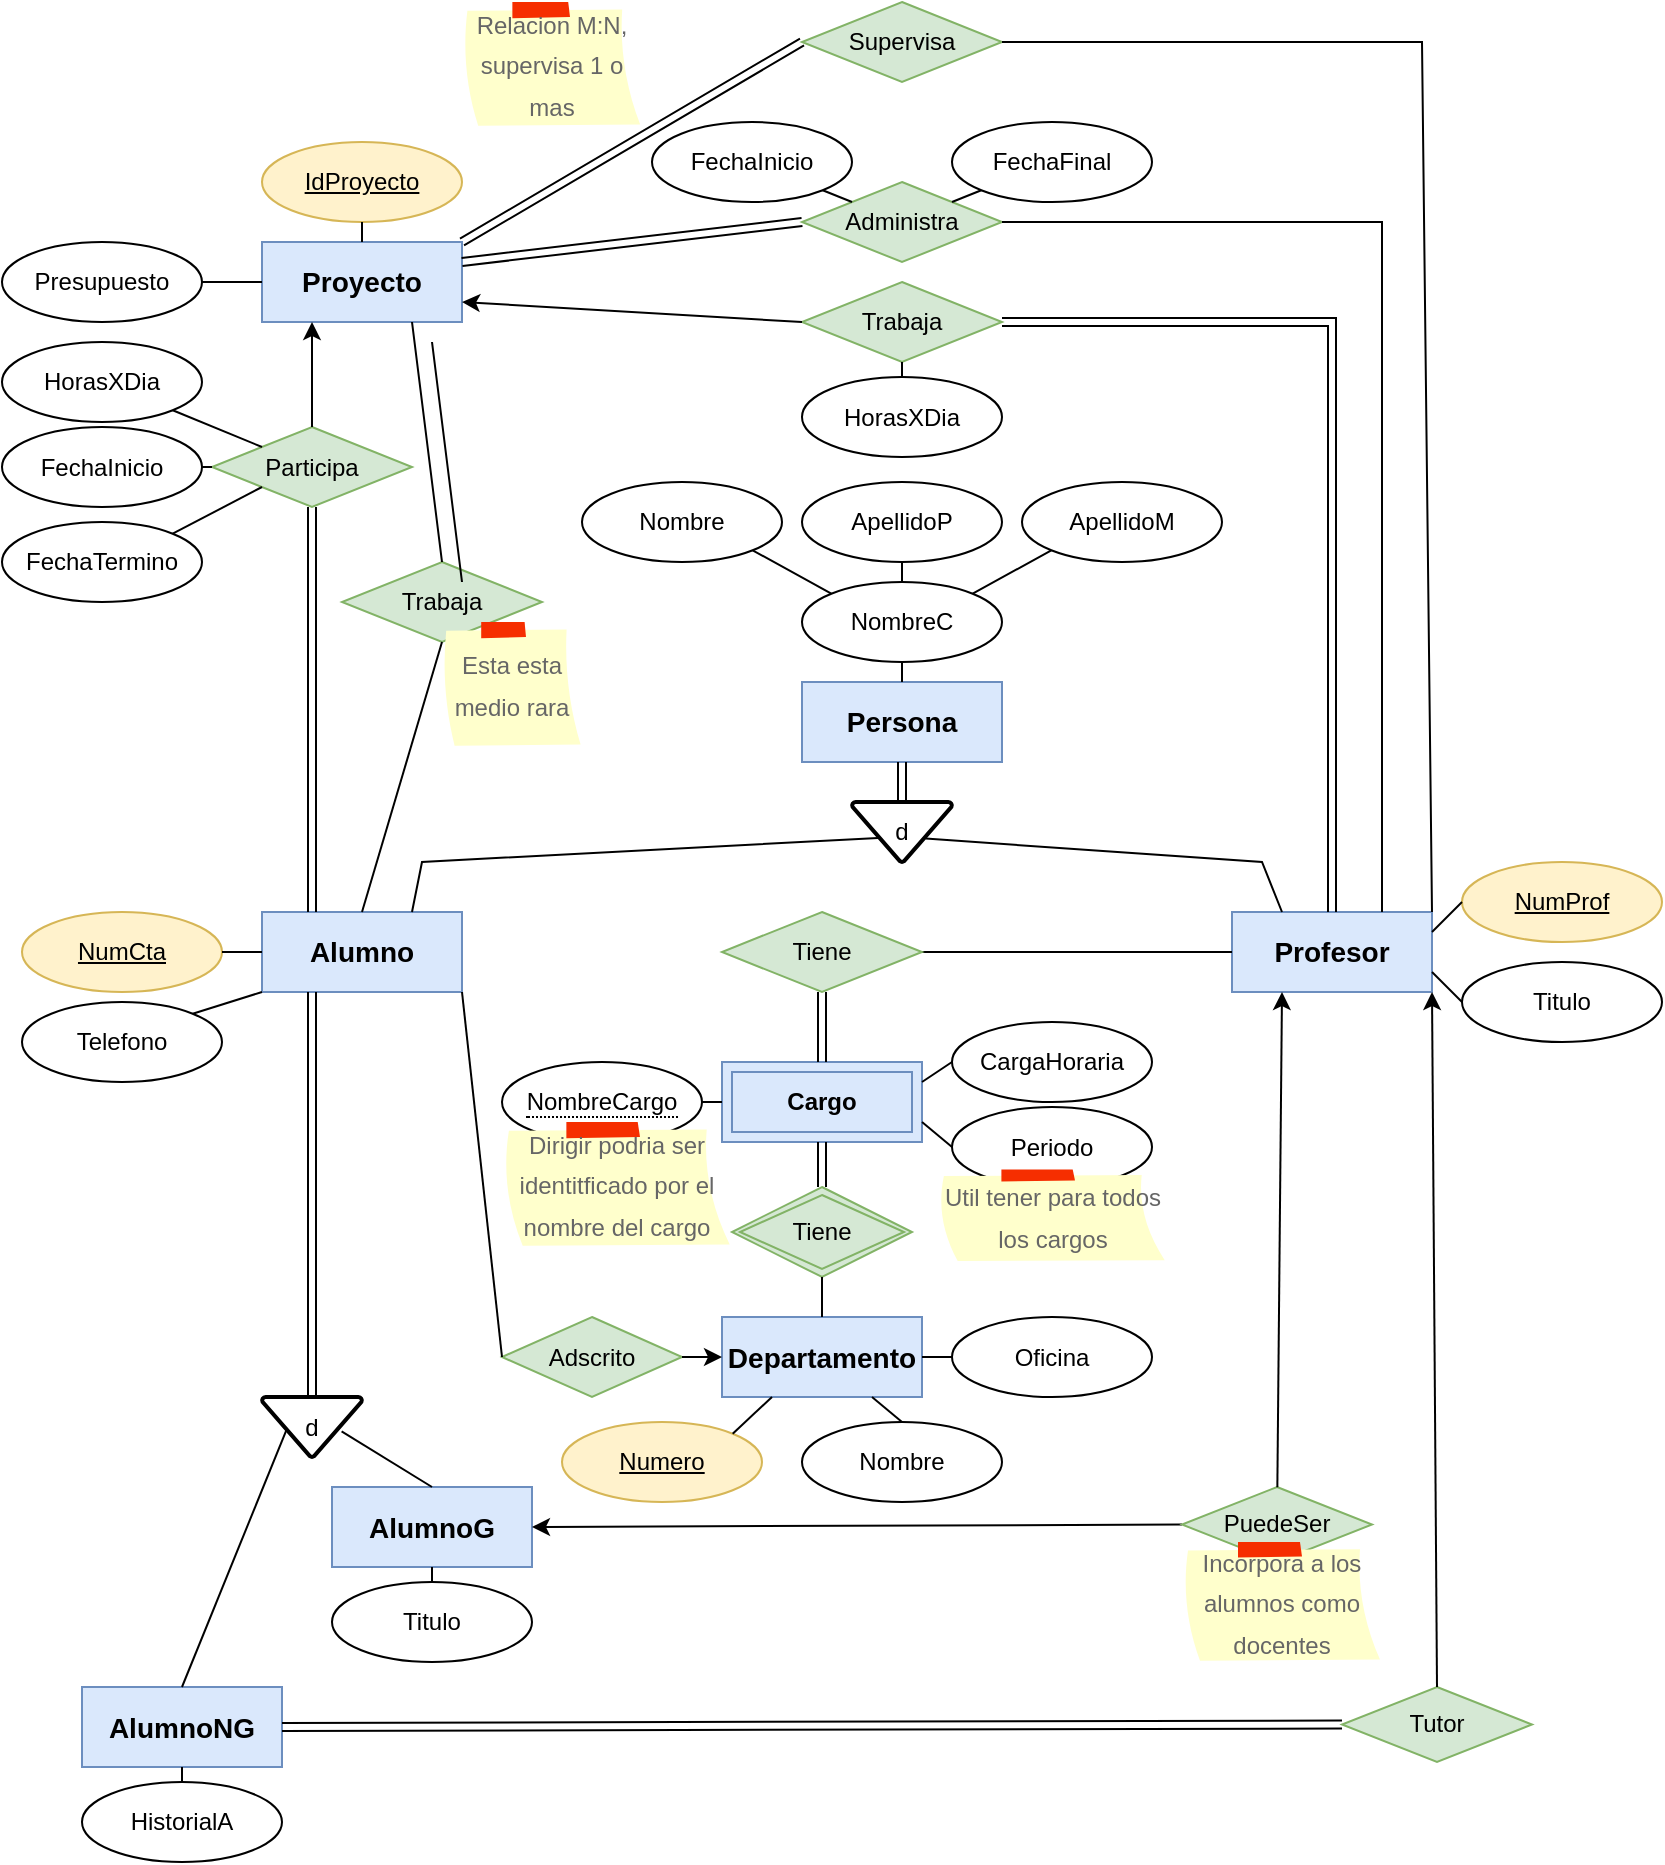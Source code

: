 <mxfile version="24.7.12">
  <diagram name="Page-1" id="2WLhidPwfIfEphsm4X1F">
    <mxGraphModel grid="1" page="1" gridSize="10" guides="1" tooltips="1" connect="1" arrows="1" fold="1" pageScale="1" pageWidth="850" pageHeight="1100" math="0" shadow="0">
      <root>
        <mxCell id="0" />
        <mxCell id="1" parent="0" />
        <mxCell id="iz-swl9ikXXXKpibFSsv-1" value="&lt;b&gt;&lt;font style=&quot;font-size: 14px;&quot;&gt;Persona&lt;/font&gt;&lt;/b&gt;" style="whiteSpace=wrap;html=1;align=center;fillColor=#dae8fc;strokeColor=#6c8ebf;" vertex="1" parent="1">
          <mxGeometry x="1250" y="390" width="100" height="40" as="geometry" />
        </mxCell>
        <mxCell id="iz-swl9ikXXXKpibFSsv-2" value="d" style="strokeWidth=2;html=1;shape=mxgraph.flowchart.merge_or_storage;whiteSpace=wrap;" vertex="1" parent="1">
          <mxGeometry x="1275" y="450" width="50" height="30" as="geometry" />
        </mxCell>
        <mxCell id="iz-swl9ikXXXKpibFSsv-3" style="rounded=0;orthogonalLoop=1;jettySize=auto;html=1;endArrow=none;endFill=0;entryX=0.5;entryY=0;entryDx=0;entryDy=0;exitX=0.5;exitY=1;exitDx=0;exitDy=0;shape=link;entryPerimeter=0;" edge="1" parent="1" source="iz-swl9ikXXXKpibFSsv-1" target="iz-swl9ikXXXKpibFSsv-2">
          <mxGeometry relative="1" as="geometry">
            <mxPoint x="565" y="280" as="sourcePoint" />
            <mxPoint x="810" y="280" as="targetPoint" />
          </mxGeometry>
        </mxCell>
        <mxCell id="iz-swl9ikXXXKpibFSsv-4" value="NombreC" style="ellipse;whiteSpace=wrap;html=1;align=center;" vertex="1" parent="1">
          <mxGeometry x="1250" y="340" width="100" height="40" as="geometry" />
        </mxCell>
        <mxCell id="iz-swl9ikXXXKpibFSsv-5" value="Nombre" style="ellipse;whiteSpace=wrap;html=1;align=center;" vertex="1" parent="1">
          <mxGeometry x="1140" y="290" width="100" height="40" as="geometry" />
        </mxCell>
        <mxCell id="iz-swl9ikXXXKpibFSsv-6" style="rounded=0;orthogonalLoop=1;jettySize=auto;html=1;entryX=0;entryY=0;entryDx=0;entryDy=0;endArrow=none;endFill=0;exitX=1;exitY=1;exitDx=0;exitDy=0;" edge="1" parent="1" source="iz-swl9ikXXXKpibFSsv-5" target="iz-swl9ikXXXKpibFSsv-4">
          <mxGeometry relative="1" as="geometry">
            <mxPoint x="840" y="260" as="sourcePoint" />
            <mxPoint x="840" y="290" as="targetPoint" />
          </mxGeometry>
        </mxCell>
        <mxCell id="iz-swl9ikXXXKpibFSsv-7" value="ApellidoP" style="ellipse;whiteSpace=wrap;html=1;align=center;" vertex="1" parent="1">
          <mxGeometry x="1250" y="290" width="100" height="40" as="geometry" />
        </mxCell>
        <mxCell id="iz-swl9ikXXXKpibFSsv-9" style="rounded=0;orthogonalLoop=1;jettySize=auto;html=1;endArrow=none;endFill=0;exitX=0.5;exitY=1;exitDx=0;exitDy=0;" edge="1" parent="1" source="iz-swl9ikXXXKpibFSsv-7">
          <mxGeometry relative="1" as="geometry">
            <mxPoint x="1235" y="334" as="sourcePoint" />
            <mxPoint x="1300" y="340" as="targetPoint" />
          </mxGeometry>
        </mxCell>
        <mxCell id="iz-swl9ikXXXKpibFSsv-10" value="ApellidoM" style="ellipse;whiteSpace=wrap;html=1;align=center;" vertex="1" parent="1">
          <mxGeometry x="1360" y="290" width="100" height="40" as="geometry" />
        </mxCell>
        <mxCell id="iz-swl9ikXXXKpibFSsv-11" style="rounded=0;orthogonalLoop=1;jettySize=auto;html=1;entryX=1;entryY=0;entryDx=0;entryDy=0;endArrow=none;endFill=0;exitX=0;exitY=1;exitDx=0;exitDy=0;" edge="1" parent="1" source="iz-swl9ikXXXKpibFSsv-10" target="iz-swl9ikXXXKpibFSsv-4">
          <mxGeometry relative="1" as="geometry">
            <mxPoint x="1310" y="330" as="sourcePoint" />
            <mxPoint x="1310" y="350" as="targetPoint" />
          </mxGeometry>
        </mxCell>
        <mxCell id="iz-swl9ikXXXKpibFSsv-12" style="rounded=0;orthogonalLoop=1;jettySize=auto;html=1;entryX=0.5;entryY=0;entryDx=0;entryDy=0;endArrow=none;endFill=0;exitX=0.5;exitY=1;exitDx=0;exitDy=0;" edge="1" parent="1" source="iz-swl9ikXXXKpibFSsv-4" target="iz-swl9ikXXXKpibFSsv-1">
          <mxGeometry relative="1" as="geometry">
            <mxPoint x="1310" y="300" as="sourcePoint" />
            <mxPoint x="1310" y="320" as="targetPoint" />
          </mxGeometry>
        </mxCell>
        <mxCell id="iz-swl9ikXXXKpibFSsv-13" value="&lt;b&gt;&lt;font style=&quot;font-size: 14px;&quot;&gt;Alumno&lt;/font&gt;&lt;/b&gt;" style="whiteSpace=wrap;html=1;align=center;fillColor=#dae8fc;strokeColor=#6c8ebf;" vertex="1" parent="1">
          <mxGeometry x="980" y="505" width="100" height="40" as="geometry" />
        </mxCell>
        <mxCell id="iz-swl9ikXXXKpibFSsv-14" value="&lt;b&gt;&lt;font style=&quot;font-size: 14px;&quot;&gt;Profesor&lt;/font&gt;&lt;/b&gt;" style="whiteSpace=wrap;html=1;align=center;fillColor=#dae8fc;strokeColor=#6c8ebf;" vertex="1" parent="1">
          <mxGeometry x="1465" y="505" width="100" height="40" as="geometry" />
        </mxCell>
        <mxCell id="iz-swl9ikXXXKpibFSsv-16" style="rounded=0;orthogonalLoop=1;jettySize=auto;html=1;entryX=0.75;entryY=0;entryDx=0;entryDy=0;endArrow=none;endFill=0;exitX=0.26;exitY=0.6;exitDx=0;exitDy=0;exitPerimeter=0;" edge="1" parent="1" source="iz-swl9ikXXXKpibFSsv-2" target="iz-swl9ikXXXKpibFSsv-13">
          <mxGeometry relative="1" as="geometry">
            <mxPoint x="1310" y="360" as="sourcePoint" />
            <mxPoint x="1310" y="383" as="targetPoint" />
            <Array as="points">
              <mxPoint x="1060" y="480" />
            </Array>
          </mxGeometry>
        </mxCell>
        <mxCell id="iz-swl9ikXXXKpibFSsv-18" value="NumProf" style="ellipse;whiteSpace=wrap;html=1;align=center;fontStyle=4;fillColor=#fff2cc;strokeColor=#d6b656;" vertex="1" parent="1">
          <mxGeometry x="1580" y="480" width="100" height="40" as="geometry" />
        </mxCell>
        <mxCell id="iz-swl9ikXXXKpibFSsv-21" style="rounded=0;orthogonalLoop=1;jettySize=auto;html=1;entryX=1;entryY=0.25;entryDx=0;entryDy=0;endArrow=none;endFill=0;exitX=0;exitY=0.5;exitDx=0;exitDy=0;" edge="1" parent="1" source="iz-swl9ikXXXKpibFSsv-18" target="iz-swl9ikXXXKpibFSsv-14">
          <mxGeometry relative="1" as="geometry">
            <mxPoint x="1462" y="493" as="sourcePoint" />
            <mxPoint x="1500" y="515" as="targetPoint" />
          </mxGeometry>
        </mxCell>
        <mxCell id="iz-swl9ikXXXKpibFSsv-22" value="NumCta" style="ellipse;whiteSpace=wrap;html=1;align=center;fontStyle=4;fillColor=#fff2cc;strokeColor=#d6b656;" vertex="1" parent="1">
          <mxGeometry x="860" y="505" width="100" height="40" as="geometry" />
        </mxCell>
        <mxCell id="iz-swl9ikXXXKpibFSsv-23" style="rounded=0;orthogonalLoop=1;jettySize=auto;html=1;entryX=0;entryY=0.5;entryDx=0;entryDy=0;endArrow=none;endFill=0;exitX=1;exitY=0.5;exitDx=0;exitDy=0;" edge="1" parent="1" source="iz-swl9ikXXXKpibFSsv-22" target="iz-swl9ikXXXKpibFSsv-13">
          <mxGeometry relative="1" as="geometry">
            <mxPoint x="1132" y="493" as="sourcePoint" />
            <mxPoint x="1170" y="515" as="targetPoint" />
          </mxGeometry>
        </mxCell>
        <mxCell id="iz-swl9ikXXXKpibFSsv-24" value="Telefono" style="ellipse;whiteSpace=wrap;html=1;align=center;" vertex="1" parent="1">
          <mxGeometry x="860" y="550" width="100" height="40" as="geometry" />
        </mxCell>
        <mxCell id="iz-swl9ikXXXKpibFSsv-25" style="rounded=0;orthogonalLoop=1;jettySize=auto;html=1;entryX=0;entryY=1;entryDx=0;entryDy=0;endArrow=none;endFill=0;exitX=1;exitY=0;exitDx=0;exitDy=0;" edge="1" parent="1" source="iz-swl9ikXXXKpibFSsv-24" target="iz-swl9ikXXXKpibFSsv-13">
          <mxGeometry relative="1" as="geometry">
            <mxPoint x="960" y="535" as="sourcePoint" />
            <mxPoint x="990" y="535" as="targetPoint" />
          </mxGeometry>
        </mxCell>
        <mxCell id="iz-swl9ikXXXKpibFSsv-26" value="Titulo" style="ellipse;whiteSpace=wrap;html=1;align=center;" vertex="1" parent="1">
          <mxGeometry x="1580" y="530" width="100" height="40" as="geometry" />
        </mxCell>
        <mxCell id="iz-swl9ikXXXKpibFSsv-30" style="rounded=0;orthogonalLoop=1;jettySize=auto;html=1;entryX=1;entryY=0.75;entryDx=0;entryDy=0;endArrow=none;endFill=0;exitX=0;exitY=0.5;exitDx=0;exitDy=0;" edge="1" parent="1" source="iz-swl9ikXXXKpibFSsv-26" target="iz-swl9ikXXXKpibFSsv-14">
          <mxGeometry relative="1" as="geometry">
            <mxPoint x="1610" y="535" as="sourcePoint" />
            <mxPoint x="1575" y="535" as="targetPoint" />
          </mxGeometry>
        </mxCell>
        <mxCell id="iz-swl9ikXXXKpibFSsv-31" value="d" style="strokeWidth=2;html=1;shape=mxgraph.flowchart.merge_or_storage;whiteSpace=wrap;" vertex="1" parent="1">
          <mxGeometry x="980" y="747.5" width="50" height="30" as="geometry" />
        </mxCell>
        <mxCell id="iz-swl9ikXXXKpibFSsv-32" style="rounded=0;orthogonalLoop=1;jettySize=auto;html=1;endArrow=none;endFill=0;exitX=0.25;exitY=1;exitDx=0;exitDy=0;shape=link;" edge="1" parent="1" source="iz-swl9ikXXXKpibFSsv-13" target="iz-swl9ikXXXKpibFSsv-31">
          <mxGeometry relative="1" as="geometry">
            <mxPoint x="1180" y="423" as="sourcePoint" />
            <mxPoint x="1180" y="460" as="targetPoint" />
          </mxGeometry>
        </mxCell>
        <mxCell id="iz-swl9ikXXXKpibFSsv-34" value="&lt;b&gt;&lt;font style=&quot;font-size: 14px;&quot;&gt;AlumnoG&lt;/font&gt;&lt;/b&gt;" style="whiteSpace=wrap;html=1;align=center;fillColor=#dae8fc;strokeColor=#6c8ebf;" vertex="1" parent="1">
          <mxGeometry x="1015" y="792.5" width="100" height="40" as="geometry" />
        </mxCell>
        <mxCell id="iz-swl9ikXXXKpibFSsv-35" value="&lt;b&gt;&lt;font style=&quot;font-size: 14px;&quot;&gt;AlumnoNG&lt;/font&gt;&lt;/b&gt;" style="whiteSpace=wrap;html=1;align=center;fillColor=#dae8fc;strokeColor=#6c8ebf;" vertex="1" parent="1">
          <mxGeometry x="890" y="892.5" width="100" height="40" as="geometry" />
        </mxCell>
        <mxCell id="iz-swl9ikXXXKpibFSsv-36" style="rounded=0;orthogonalLoop=1;jettySize=auto;html=1;entryX=0.251;entryY=0.521;entryDx=0;entryDy=0;endArrow=none;endFill=0;exitX=0.5;exitY=0;exitDx=0;exitDy=0;entryPerimeter=0;" edge="1" parent="1" source="iz-swl9ikXXXKpibFSsv-35" target="iz-swl9ikXXXKpibFSsv-31">
          <mxGeometry relative="1" as="geometry">
            <mxPoint x="925" y="738.5" as="sourcePoint" />
            <mxPoint x="970" y="722.5" as="targetPoint" />
          </mxGeometry>
        </mxCell>
        <mxCell id="iz-swl9ikXXXKpibFSsv-37" style="rounded=0;orthogonalLoop=1;jettySize=auto;html=1;entryX=0.5;entryY=0;entryDx=0;entryDy=0;endArrow=none;endFill=0;exitX=0.796;exitY=0.573;exitDx=0;exitDy=0;exitPerimeter=0;" edge="1" parent="1" source="iz-swl9ikXXXKpibFSsv-31" target="iz-swl9ikXXXKpibFSsv-34">
          <mxGeometry relative="1" as="geometry">
            <mxPoint x="940" y="702.5" as="sourcePoint" />
            <mxPoint x="970" y="702.5" as="targetPoint" />
          </mxGeometry>
        </mxCell>
        <mxCell id="iz-swl9ikXXXKpibFSsv-39" value="" style="rounded=0;orthogonalLoop=1;jettySize=auto;html=1;entryX=0.25;entryY=0;entryDx=0;entryDy=0;endArrow=none;endFill=0;exitX=0.737;exitY=0.61;exitDx=0;exitDy=0;exitPerimeter=0;" edge="1" parent="1" source="iz-swl9ikXXXKpibFSsv-2" target="iz-swl9ikXXXKpibFSsv-14">
          <mxGeometry relative="1" as="geometry">
            <mxPoint x="1312" y="468" as="sourcePoint" />
            <mxPoint x="1350" y="490" as="targetPoint" />
            <Array as="points">
              <mxPoint x="1480" y="480" />
            </Array>
          </mxGeometry>
        </mxCell>
        <mxCell id="iz-swl9ikXXXKpibFSsv-41" value="" style="rounded=0;orthogonalLoop=1;jettySize=auto;html=1;entryX=0;entryY=0.5;entryDx=0;entryDy=0;endArrow=none;endFill=0;exitX=1;exitY=0.5;exitDx=0;exitDy=0;startArrow=classic;startFill=1;" edge="1" parent="1" source="iz-swl9ikXXXKpibFSsv-34" target="ebbn6A3LT8FEy_I4ADlN-2">
          <mxGeometry relative="1" as="geometry">
            <mxPoint x="1465" y="635" as="sourcePoint" />
            <mxPoint x="1503.2" y="668.75" as="targetPoint" />
          </mxGeometry>
        </mxCell>
        <mxCell id="iz-swl9ikXXXKpibFSsv-47" value="Titulo" style="ellipse;whiteSpace=wrap;html=1;align=center;" vertex="1" parent="1">
          <mxGeometry x="1015" y="840" width="100" height="40" as="geometry" />
        </mxCell>
        <mxCell id="iz-swl9ikXXXKpibFSsv-48" style="rounded=0;orthogonalLoop=1;jettySize=auto;html=1;entryX=0.5;entryY=0;entryDx=0;entryDy=0;endArrow=none;endFill=0;exitX=0.5;exitY=1;exitDx=0;exitDy=0;" edge="1" parent="1" source="iz-swl9ikXXXKpibFSsv-34" target="iz-swl9ikXXXKpibFSsv-47">
          <mxGeometry relative="1" as="geometry">
            <mxPoint x="1035" y="774.5" as="sourcePoint" />
            <mxPoint x="1075" y="802.5" as="targetPoint" />
          </mxGeometry>
        </mxCell>
        <mxCell id="iz-swl9ikXXXKpibFSsv-49" value="HistorialA" style="ellipse;whiteSpace=wrap;html=1;align=center;" vertex="1" parent="1">
          <mxGeometry x="890" y="940" width="100" height="40" as="geometry" />
        </mxCell>
        <mxCell id="iz-swl9ikXXXKpibFSsv-50" style="rounded=0;orthogonalLoop=1;jettySize=auto;html=1;entryX=0.5;entryY=0;entryDx=0;entryDy=0;endArrow=none;endFill=0;exitX=0.5;exitY=1;exitDx=0;exitDy=0;" edge="1" parent="1" source="iz-swl9ikXXXKpibFSsv-35" target="iz-swl9ikXXXKpibFSsv-49">
          <mxGeometry relative="1" as="geometry">
            <mxPoint x="1065" y="942.5" as="sourcePoint" />
            <mxPoint x="1065" y="962.5" as="targetPoint" />
          </mxGeometry>
        </mxCell>
        <mxCell id="iz-swl9ikXXXKpibFSsv-51" value="&lt;span style=&quot;font-size: 14px;&quot;&gt;&lt;b&gt;Proyecto&lt;/b&gt;&lt;/span&gt;" style="whiteSpace=wrap;html=1;align=center;fillColor=#dae8fc;strokeColor=#6c8ebf;" vertex="1" parent="1">
          <mxGeometry x="980" y="170" width="100" height="40" as="geometry" />
        </mxCell>
        <mxCell id="iz-swl9ikXXXKpibFSsv-52" value="Participa" style="shape=rhombus;perimeter=rhombusPerimeter;whiteSpace=wrap;html=1;align=center;fillColor=#d5e8d4;strokeColor=#82b366;" vertex="1" parent="1">
          <mxGeometry x="955" y="262.5" width="100" height="40" as="geometry" />
        </mxCell>
        <mxCell id="iz-swl9ikXXXKpibFSsv-55" style="rounded=0;orthogonalLoop=1;jettySize=auto;html=1;endArrow=none;endFill=0;exitX=0.25;exitY=1;exitDx=0;exitDy=0;startArrow=classic;startFill=1;" edge="1" parent="1" source="iz-swl9ikXXXKpibFSsv-51" target="iz-swl9ikXXXKpibFSsv-52">
          <mxGeometry relative="1" as="geometry">
            <mxPoint x="1258" y="360.5" as="sourcePoint" />
            <mxPoint x="1030" y="290" as="targetPoint" />
          </mxGeometry>
        </mxCell>
        <mxCell id="iz-swl9ikXXXKpibFSsv-56" value="HorasXDia" style="ellipse;whiteSpace=wrap;html=1;align=center;" vertex="1" parent="1">
          <mxGeometry x="850" y="220" width="100" height="40" as="geometry" />
        </mxCell>
        <mxCell id="iz-swl9ikXXXKpibFSsv-57" style="rounded=0;orthogonalLoop=1;jettySize=auto;html=1;entryX=0;entryY=0;entryDx=0;entryDy=0;endArrow=none;endFill=0;exitX=1;exitY=1;exitDx=0;exitDy=0;" edge="1" parent="1" source="iz-swl9ikXXXKpibFSsv-56" target="iz-swl9ikXXXKpibFSsv-52">
          <mxGeometry relative="1" as="geometry">
            <mxPoint x="1185" y="176.5" as="sourcePoint" />
            <mxPoint x="1225" y="208.5" as="targetPoint" />
          </mxGeometry>
        </mxCell>
        <mxCell id="iz-swl9ikXXXKpibFSsv-58" value="FechaInicio" style="ellipse;whiteSpace=wrap;html=1;align=center;" vertex="1" parent="1">
          <mxGeometry x="850" y="262.5" width="100" height="40" as="geometry" />
        </mxCell>
        <mxCell id="iz-swl9ikXXXKpibFSsv-59" value="FechaTermino" style="ellipse;whiteSpace=wrap;html=1;align=center;" vertex="1" parent="1">
          <mxGeometry x="850" y="310" width="100" height="40" as="geometry" />
        </mxCell>
        <mxCell id="iz-swl9ikXXXKpibFSsv-60" style="rounded=0;orthogonalLoop=1;jettySize=auto;html=1;endArrow=none;endFill=0;exitX=1;exitY=0.5;exitDx=0;exitDy=0;entryX=0;entryY=0.5;entryDx=0;entryDy=0;" edge="1" parent="1" source="iz-swl9ikXXXKpibFSsv-58" target="iz-swl9ikXXXKpibFSsv-52">
          <mxGeometry relative="1" as="geometry">
            <mxPoint x="965" y="251.5" as="sourcePoint" />
            <mxPoint x="980" y="282.5" as="targetPoint" />
          </mxGeometry>
        </mxCell>
        <mxCell id="iz-swl9ikXXXKpibFSsv-61" style="rounded=0;orthogonalLoop=1;jettySize=auto;html=1;endArrow=none;endFill=0;exitX=1;exitY=0;exitDx=0;exitDy=0;entryX=0;entryY=1;entryDx=0;entryDy=0;" edge="1" parent="1" source="iz-swl9ikXXXKpibFSsv-59" target="iz-swl9ikXXXKpibFSsv-52">
          <mxGeometry relative="1" as="geometry">
            <mxPoint x="950" y="337.5" as="sourcePoint" />
            <mxPoint x="990" y="292.5" as="targetPoint" />
          </mxGeometry>
        </mxCell>
        <mxCell id="ebbn6A3LT8FEy_I4ADlN-2" value="PuedeSer" style="shape=rhombus;perimeter=rhombusPerimeter;whiteSpace=wrap;html=1;align=center;fillColor=#d5e8d4;strokeColor=#82b366;" vertex="1" parent="1">
          <mxGeometry x="1440" y="792.5" width="95" height="37.5" as="geometry" />
        </mxCell>
        <mxCell id="ebbn6A3LT8FEy_I4ADlN-3" value="" style="rounded=0;orthogonalLoop=1;jettySize=auto;html=1;entryX=0.25;entryY=1;entryDx=0;entryDy=0;endArrow=classic;endFill=1;" edge="1" parent="1" source="ebbn6A3LT8FEy_I4ADlN-2" target="iz-swl9ikXXXKpibFSsv-14">
          <mxGeometry relative="1" as="geometry">
            <mxPoint x="1475" y="645" as="sourcePoint" />
            <mxPoint x="1525" y="635" as="targetPoint" />
          </mxGeometry>
        </mxCell>
        <mxCell id="ebbn6A3LT8FEy_I4ADlN-4" value="&lt;b&gt;&lt;font style=&quot;font-size: 14px;&quot;&gt;Departamento&lt;/font&gt;&lt;/b&gt;" style="whiteSpace=wrap;html=1;align=center;fillColor=#dae8fc;strokeColor=#6c8ebf;" vertex="1" parent="1">
          <mxGeometry x="1210" y="707.5" width="100" height="40" as="geometry" />
        </mxCell>
        <mxCell id="ebbn6A3LT8FEy_I4ADlN-6" value="Adscrito" style="shape=rhombus;perimeter=rhombusPerimeter;whiteSpace=wrap;html=1;align=center;fillColor=#d5e8d4;strokeColor=#82b366;" vertex="1" parent="1">
          <mxGeometry x="1100" y="707.5" width="90" height="40" as="geometry" />
        </mxCell>
        <mxCell id="ebbn6A3LT8FEy_I4ADlN-7" style="rounded=0;orthogonalLoop=1;jettySize=auto;html=1;endArrow=none;endFill=0;exitX=0.5;exitY=1;exitDx=0;exitDy=0;shape=link;entryX=0.25;entryY=0;entryDx=0;entryDy=0;" edge="1" parent="1" source="iz-swl9ikXXXKpibFSsv-52" target="iz-swl9ikXXXKpibFSsv-13">
          <mxGeometry relative="1" as="geometry">
            <mxPoint x="1045" y="580" as="sourcePoint" />
            <mxPoint x="985" y="758" as="targetPoint" />
          </mxGeometry>
        </mxCell>
        <mxCell id="ebbn6A3LT8FEy_I4ADlN-10" value="" style="rounded=0;orthogonalLoop=1;jettySize=auto;html=1;entryX=0;entryY=0.5;entryDx=0;entryDy=0;endArrow=none;endFill=0;exitX=1;exitY=1;exitDx=0;exitDy=0;" edge="1" parent="1" source="iz-swl9ikXXXKpibFSsv-13" target="ebbn6A3LT8FEy_I4ADlN-6">
          <mxGeometry relative="1" as="geometry">
            <mxPoint x="1317" y="453" as="sourcePoint" />
            <mxPoint x="1495" y="480" as="targetPoint" />
          </mxGeometry>
        </mxCell>
        <mxCell id="ebbn6A3LT8FEy_I4ADlN-11" value="" style="rounded=0;orthogonalLoop=1;jettySize=auto;html=1;entryX=0;entryY=0.5;entryDx=0;entryDy=0;endArrow=classic;endFill=1;exitX=1;exitY=0.5;exitDx=0;exitDy=0;" edge="1" parent="1" source="ebbn6A3LT8FEy_I4ADlN-6" target="ebbn6A3LT8FEy_I4ADlN-4">
          <mxGeometry relative="1" as="geometry">
            <mxPoint x="1095" y="737.5" as="sourcePoint" />
            <mxPoint x="1120" y="737.5" as="targetPoint" />
          </mxGeometry>
        </mxCell>
        <mxCell id="ebbn6A3LT8FEy_I4ADlN-12" value="Tutor" style="shape=rhombus;perimeter=rhombusPerimeter;whiteSpace=wrap;html=1;align=center;fillColor=#d5e8d4;strokeColor=#82b366;" vertex="1" parent="1">
          <mxGeometry x="1520" y="892.5" width="95" height="37.5" as="geometry" />
        </mxCell>
        <mxCell id="ebbn6A3LT8FEy_I4ADlN-14" style="rounded=0;orthogonalLoop=1;jettySize=auto;html=1;entryX=0.5;entryY=0;entryDx=0;entryDy=0;endArrow=none;endFill=0;exitX=1;exitY=1;exitDx=0;exitDy=0;startArrow=classic;startFill=1;" edge="1" parent="1" source="iz-swl9ikXXXKpibFSsv-14" target="ebbn6A3LT8FEy_I4ADlN-12">
          <mxGeometry relative="1" as="geometry">
            <mxPoint x="1553" y="550" as="sourcePoint" />
            <mxPoint x="1510" y="921" as="targetPoint" />
          </mxGeometry>
        </mxCell>
        <mxCell id="ebbn6A3LT8FEy_I4ADlN-15" style="rounded=0;orthogonalLoop=1;jettySize=auto;html=1;endArrow=none;endFill=0;exitX=0;exitY=0.5;exitDx=0;exitDy=0;shape=link;entryX=1;entryY=0.5;entryDx=0;entryDy=0;" edge="1" parent="1" source="ebbn6A3LT8FEy_I4ADlN-12" target="iz-swl9ikXXXKpibFSsv-35">
          <mxGeometry relative="1" as="geometry">
            <mxPoint x="1040" y="555" as="sourcePoint" />
            <mxPoint x="984" y="758" as="targetPoint" />
          </mxGeometry>
        </mxCell>
        <mxCell id="ebbn6A3LT8FEy_I4ADlN-17" style="rounded=0;orthogonalLoop=1;jettySize=auto;html=1;entryX=1;entryY=0.5;entryDx=0;entryDy=0;endArrow=none;endFill=0;exitX=0;exitY=0.5;exitDx=0;exitDy=0;" edge="1" parent="1" source="iz-swl9ikXXXKpibFSsv-14" target="ebbn6A3LT8FEy_I4ADlN-36">
          <mxGeometry relative="1" as="geometry">
            <mxPoint x="995" y="775" as="sourcePoint" />
            <mxPoint x="1440" y="525" as="targetPoint" />
          </mxGeometry>
        </mxCell>
        <mxCell id="ebbn6A3LT8FEy_I4ADlN-21" value="&lt;b&gt;Cargo&lt;/b&gt;&lt;span style=&quot;color: rgba(0, 0, 0, 0); font-family: monospace; font-size: 0px; text-align: start; text-wrap: nowrap;&quot;&gt;%3CmxGraphModel%3E%3Croot%3E%3CmxCell%20id%3D%220%22%2F%3E%3CmxCell%20id%3D%221%22%20parent%3D%220%22%2F%3E%3CmxCell%20id%3D%222%22%20value%3D%22%26lt%3Bb%26gt%3B%26lt%3Bfont%20style%3D%26quot%3Bfont-size%3A%2014px%3B%26quot%3B%26gt%3BDepartamento%26lt%3B%2Ffont%26gt%3B%26lt%3B%2Fb%26gt%3B%22%20style%3D%22whiteSpace%3Dwrap%3Bhtml%3D1%3Balign%3Dcenter%3B%22%20vertex%3D%221%22%20parent%3D%221%22%3E%3CmxGeometry%20x%3D%221210%22%20y%3D%22610%22%20width%3D%22100%22%20height%3D%2240%22%20as%3D%22geometry%22%2F%3E%3C%2FmxCell%3E%3C%2Froot%3E%3C%2FmxGraphModel%3E&lt;/span&gt;" style="shape=ext;margin=3;double=1;whiteSpace=wrap;html=1;align=center;fillColor=#dae8fc;strokeColor=#6c8ebf;" vertex="1" parent="1">
          <mxGeometry x="1210" y="580" width="100" height="40" as="geometry" />
        </mxCell>
        <mxCell id="ebbn6A3LT8FEy_I4ADlN-22" value="Tiene" style="shape=rhombus;double=1;perimeter=rhombusPerimeter;whiteSpace=wrap;html=1;align=center;fillColor=#d5e8d4;strokeColor=#82b366;" vertex="1" parent="1">
          <mxGeometry x="1215" y="642.5" width="90" height="45" as="geometry" />
        </mxCell>
        <mxCell id="ebbn6A3LT8FEy_I4ADlN-24" style="rounded=0;orthogonalLoop=1;jettySize=auto;html=1;endArrow=none;endFill=0;exitX=0.5;exitY=0;exitDx=0;exitDy=0;shape=link;entryX=0.5;entryY=1;entryDx=0;entryDy=0;" edge="1" parent="1" source="ebbn6A3LT8FEy_I4ADlN-22" target="ebbn6A3LT8FEy_I4ADlN-21">
          <mxGeometry relative="1" as="geometry">
            <mxPoint x="1050" y="430" as="sourcePoint" />
            <mxPoint x="1040" y="515" as="targetPoint" />
          </mxGeometry>
        </mxCell>
        <mxCell id="ebbn6A3LT8FEy_I4ADlN-25" value="" style="rounded=0;orthogonalLoop=1;jettySize=auto;html=1;entryX=0.5;entryY=0;entryDx=0;entryDy=0;endArrow=none;endFill=0;exitX=0.5;exitY=1;exitDx=0;exitDy=0;" edge="1" parent="1" source="ebbn6A3LT8FEy_I4ADlN-22" target="ebbn6A3LT8FEy_I4ADlN-4">
          <mxGeometry relative="1" as="geometry">
            <mxPoint x="1090" y="642.5" as="sourcePoint" />
            <mxPoint x="1110" y="737.5" as="targetPoint" />
          </mxGeometry>
        </mxCell>
        <mxCell id="ebbn6A3LT8FEy_I4ADlN-28" value="&lt;span style=&quot;border-bottom: 1px dotted&quot;&gt;NombreCargo&lt;/span&gt;" style="ellipse;whiteSpace=wrap;html=1;align=center;" vertex="1" parent="1">
          <mxGeometry x="1100" y="580" width="100" height="40" as="geometry" />
        </mxCell>
        <mxCell id="ebbn6A3LT8FEy_I4ADlN-29" value="" style="rounded=0;orthogonalLoop=1;jettySize=auto;html=1;entryX=0;entryY=0.5;entryDx=0;entryDy=0;endArrow=none;endFill=0;exitX=1;exitY=0.5;exitDx=0;exitDy=0;" edge="1" parent="1" source="ebbn6A3LT8FEy_I4ADlN-28" target="ebbn6A3LT8FEy_I4ADlN-21">
          <mxGeometry relative="1" as="geometry">
            <mxPoint x="1270" y="610" as="sourcePoint" />
            <mxPoint x="1270" y="630" as="targetPoint" />
          </mxGeometry>
        </mxCell>
        <mxCell id="ebbn6A3LT8FEy_I4ADlN-30" value="Numero" style="ellipse;whiteSpace=wrap;html=1;align=center;fontStyle=4;fillColor=#fff2cc;strokeColor=#d6b656;" vertex="1" parent="1">
          <mxGeometry x="1130" y="760" width="100" height="40" as="geometry" />
        </mxCell>
        <mxCell id="ebbn6A3LT8FEy_I4ADlN-31" value="" style="rounded=0;orthogonalLoop=1;jettySize=auto;html=1;entryX=0.25;entryY=1;entryDx=0;entryDy=0;endArrow=none;endFill=0;exitX=1;exitY=0;exitDx=0;exitDy=0;" edge="1" parent="1" source="ebbn6A3LT8FEy_I4ADlN-30" target="ebbn6A3LT8FEy_I4ADlN-4">
          <mxGeometry relative="1" as="geometry">
            <mxPoint x="1205" y="610" as="sourcePoint" />
            <mxPoint x="1220" y="610" as="targetPoint" />
          </mxGeometry>
        </mxCell>
        <mxCell id="ebbn6A3LT8FEy_I4ADlN-32" value="CargaHoraria" style="ellipse;whiteSpace=wrap;html=1;align=center;" vertex="1" parent="1">
          <mxGeometry x="1325" y="560" width="100" height="40" as="geometry" />
        </mxCell>
        <mxCell id="ebbn6A3LT8FEy_I4ADlN-33" value="" style="rounded=0;orthogonalLoop=1;jettySize=auto;html=1;entryX=0;entryY=0.5;entryDx=0;entryDy=0;endArrow=none;endFill=0;exitX=1;exitY=0.25;exitDx=0;exitDy=0;" edge="1" parent="1" source="ebbn6A3LT8FEy_I4ADlN-21" target="ebbn6A3LT8FEy_I4ADlN-32">
          <mxGeometry relative="1" as="geometry">
            <mxPoint x="1205" y="610" as="sourcePoint" />
            <mxPoint x="1220" y="610" as="targetPoint" />
          </mxGeometry>
        </mxCell>
        <mxCell id="ebbn6A3LT8FEy_I4ADlN-36" value="Tiene" style="shape=rhombus;perimeter=rhombusPerimeter;whiteSpace=wrap;html=1;align=center;fillColor=#d5e8d4;strokeColor=#82b366;" vertex="1" parent="1">
          <mxGeometry x="1210" y="505" width="100" height="40" as="geometry" />
        </mxCell>
        <mxCell id="ebbn6A3LT8FEy_I4ADlN-37" style="rounded=0;orthogonalLoop=1;jettySize=auto;html=1;entryX=0.5;entryY=0;entryDx=0;entryDy=0;endArrow=none;endFill=0;shape=link;" edge="1" parent="1" target="ebbn6A3LT8FEy_I4ADlN-21">
          <mxGeometry relative="1" as="geometry">
            <mxPoint x="1260" y="545" as="sourcePoint" />
            <mxPoint x="1320" y="535" as="targetPoint" />
          </mxGeometry>
        </mxCell>
        <mxCell id="ebbn6A3LT8FEy_I4ADlN-39" value="Periodo" style="ellipse;whiteSpace=wrap;html=1;align=center;" vertex="1" parent="1">
          <mxGeometry x="1325" y="602.5" width="100" height="40" as="geometry" />
        </mxCell>
        <mxCell id="ebbn6A3LT8FEy_I4ADlN-40" value="" style="rounded=0;orthogonalLoop=1;jettySize=auto;html=1;entryX=0;entryY=0.5;entryDx=0;entryDy=0;endArrow=none;endFill=0;exitX=1;exitY=0.75;exitDx=0;exitDy=0;" edge="1" parent="1" source="ebbn6A3LT8FEy_I4ADlN-21" target="ebbn6A3LT8FEy_I4ADlN-39">
          <mxGeometry relative="1" as="geometry">
            <mxPoint x="1320" y="600" as="sourcePoint" />
            <mxPoint x="1335" y="580" as="targetPoint" />
          </mxGeometry>
        </mxCell>
        <mxCell id="ebbn6A3LT8FEy_I4ADlN-41" value="&lt;font style=&quot;font-size: 12px;&quot;&gt;Dirigir podria ser identitficado por el nombre del cargo&lt;/font&gt;" style="strokeWidth=1;shadow=0;dashed=0;align=center;html=1;shape=mxgraph.mockup.text.stickyNote2;fontColor=#666666;mainText=;fontSize=17;whiteSpace=wrap;fillColor=#ffffcc;strokeColor=#F62E00;" vertex="1" parent="1">
          <mxGeometry x="1100" y="610" width="115" height="62.5" as="geometry" />
        </mxCell>
        <mxCell id="ebbn6A3LT8FEy_I4ADlN-42" value="&lt;font style=&quot;font-size: 12px;&quot;&gt;Util tener para todos los cargos&lt;/font&gt;" style="strokeWidth=1;shadow=0;dashed=0;align=center;html=1;shape=mxgraph.mockup.text.stickyNote2;fontColor=#666666;mainText=;fontSize=17;whiteSpace=wrap;fillColor=#ffffcc;strokeColor=#F62E00;" vertex="1" parent="1">
          <mxGeometry x="1317.5" y="633.75" width="115" height="46.25" as="geometry" />
        </mxCell>
        <mxCell id="ebbn6A3LT8FEy_I4ADlN-43" value="&lt;font style=&quot;font-size: 12px;&quot;&gt;Incorpora a los alumnos como docentes&lt;/font&gt;" style="strokeWidth=1;shadow=0;dashed=0;align=center;html=1;shape=mxgraph.mockup.text.stickyNote2;fontColor=#666666;mainText=;fontSize=17;whiteSpace=wrap;fillColor=#ffffcc;strokeColor=#F62E00;" vertex="1" parent="1">
          <mxGeometry x="1440" y="820" width="100" height="60" as="geometry" />
        </mxCell>
        <mxCell id="ebbn6A3LT8FEy_I4ADlN-44" value="Trabaja" style="shape=rhombus;perimeter=rhombusPerimeter;whiteSpace=wrap;html=1;align=center;fillColor=#d5e8d4;strokeColor=#82b366;" vertex="1" parent="1">
          <mxGeometry x="1250" y="190" width="100" height="40" as="geometry" />
        </mxCell>
        <mxCell id="ebbn6A3LT8FEy_I4ADlN-45" style="rounded=0;orthogonalLoop=1;jettySize=auto;html=1;entryX=1;entryY=0.75;entryDx=0;entryDy=0;endArrow=classic;endFill=1;exitX=0;exitY=0.5;exitDx=0;exitDy=0;startArrow=none;startFill=0;" edge="1" parent="1" source="ebbn6A3LT8FEy_I4ADlN-44" target="iz-swl9ikXXXKpibFSsv-51">
          <mxGeometry relative="1" as="geometry">
            <mxPoint x="1235" y="180" as="sourcePoint" />
            <mxPoint x="1080" y="180" as="targetPoint" />
          </mxGeometry>
        </mxCell>
        <mxCell id="ebbn6A3LT8FEy_I4ADlN-46" style="rounded=0;orthogonalLoop=1;jettySize=auto;html=1;entryX=1;entryY=0.5;entryDx=0;entryDy=0;endArrow=none;endFill=0;exitX=0.5;exitY=0;exitDx=0;exitDy=0;shape=link;" edge="1" parent="1" source="iz-swl9ikXXXKpibFSsv-14" target="ebbn6A3LT8FEy_I4ADlN-44">
          <mxGeometry relative="1" as="geometry">
            <mxPoint x="1580" y="210" as="sourcePoint" />
            <mxPoint x="1410" y="210" as="targetPoint" />
            <Array as="points">
              <mxPoint x="1515" y="210" />
            </Array>
          </mxGeometry>
        </mxCell>
        <mxCell id="ebbn6A3LT8FEy_I4ADlN-49" value="IdProyecto" style="ellipse;whiteSpace=wrap;html=1;align=center;fontStyle=4;fillColor=#fff2cc;strokeColor=#d6b656;" vertex="1" parent="1">
          <mxGeometry x="980" y="120" width="100" height="40" as="geometry" />
        </mxCell>
        <mxCell id="ebbn6A3LT8FEy_I4ADlN-50" style="rounded=0;orthogonalLoop=1;jettySize=auto;html=1;entryX=0.5;entryY=0;entryDx=0;entryDy=0;endArrow=none;endFill=0;exitX=0.5;exitY=1;exitDx=0;exitDy=0;" edge="1" parent="1" source="ebbn6A3LT8FEy_I4ADlN-49" target="iz-swl9ikXXXKpibFSsv-51">
          <mxGeometry relative="1" as="geometry">
            <mxPoint x="945" y="242" as="sourcePoint" />
            <mxPoint x="1015" y="272" as="targetPoint" />
          </mxGeometry>
        </mxCell>
        <mxCell id="ebbn6A3LT8FEy_I4ADlN-51" value="HorasXDia" style="ellipse;whiteSpace=wrap;html=1;align=center;" vertex="1" parent="1">
          <mxGeometry x="1250" y="237.5" width="100" height="40" as="geometry" />
        </mxCell>
        <mxCell id="ebbn6A3LT8FEy_I4ADlN-52" style="rounded=0;orthogonalLoop=1;jettySize=auto;html=1;entryX=0.5;entryY=0;entryDx=0;entryDy=0;endArrow=none;endFill=0;exitX=0.5;exitY=1;exitDx=0;exitDy=0;" edge="1" parent="1" source="ebbn6A3LT8FEy_I4ADlN-44" target="ebbn6A3LT8FEy_I4ADlN-51">
          <mxGeometry relative="1" as="geometry">
            <mxPoint x="1300" y="180" as="sourcePoint" />
            <mxPoint x="1300" y="190" as="targetPoint" />
          </mxGeometry>
        </mxCell>
        <mxCell id="ebbn6A3LT8FEy_I4ADlN-53" value="Administra" style="shape=rhombus;perimeter=rhombusPerimeter;whiteSpace=wrap;html=1;align=center;fillColor=#d5e8d4;strokeColor=#82b366;" vertex="1" parent="1">
          <mxGeometry x="1250" y="140" width="100" height="40" as="geometry" />
        </mxCell>
        <mxCell id="ebbn6A3LT8FEy_I4ADlN-54" style="rounded=0;orthogonalLoop=1;jettySize=auto;html=1;entryX=1;entryY=0.25;entryDx=0;entryDy=0;endArrow=none;endFill=0;exitX=0;exitY=0.5;exitDx=0;exitDy=0;shape=link;" edge="1" parent="1" source="ebbn6A3LT8FEy_I4ADlN-53" target="iz-swl9ikXXXKpibFSsv-51">
          <mxGeometry relative="1" as="geometry">
            <mxPoint x="1475" y="535" as="sourcePoint" />
            <mxPoint x="1320" y="535" as="targetPoint" />
          </mxGeometry>
        </mxCell>
        <mxCell id="ebbn6A3LT8FEy_I4ADlN-55" style="rounded=0;orthogonalLoop=1;jettySize=auto;html=1;entryX=1;entryY=0.25;entryDx=0;entryDy=0;endArrow=none;endFill=0;exitX=0.75;exitY=0;exitDx=0;exitDy=0;" edge="1" parent="1" source="iz-swl9ikXXXKpibFSsv-14">
          <mxGeometry relative="1" as="geometry">
            <mxPoint x="1520" y="140" as="sourcePoint" />
            <mxPoint x="1350" y="160" as="targetPoint" />
            <Array as="points">
              <mxPoint x="1540" y="160" />
            </Array>
          </mxGeometry>
        </mxCell>
        <mxCell id="ebbn6A3LT8FEy_I4ADlN-56" value="FechaInicio" style="ellipse;whiteSpace=wrap;html=1;align=center;" vertex="1" parent="1">
          <mxGeometry x="1175" y="110" width="100" height="40" as="geometry" />
        </mxCell>
        <mxCell id="ebbn6A3LT8FEy_I4ADlN-58" style="rounded=0;orthogonalLoop=1;jettySize=auto;html=1;entryX=1;entryY=1;entryDx=0;entryDy=0;endArrow=none;endFill=0;exitX=0;exitY=0;exitDx=0;exitDy=0;" edge="1" parent="1" source="ebbn6A3LT8FEy_I4ADlN-53" target="ebbn6A3LT8FEy_I4ADlN-56">
          <mxGeometry relative="1" as="geometry">
            <mxPoint x="1360" y="60" as="sourcePoint" />
            <mxPoint x="1205" y="60" as="targetPoint" />
          </mxGeometry>
        </mxCell>
        <mxCell id="ebbn6A3LT8FEy_I4ADlN-59" value="FechaFinal" style="ellipse;whiteSpace=wrap;html=1;align=center;" vertex="1" parent="1">
          <mxGeometry x="1325" y="110" width="100" height="40" as="geometry" />
        </mxCell>
        <mxCell id="ebbn6A3LT8FEy_I4ADlN-60" style="rounded=0;orthogonalLoop=1;jettySize=auto;html=1;entryX=0;entryY=1;entryDx=0;entryDy=0;endArrow=none;endFill=0;exitX=1;exitY=0;exitDx=0;exitDy=0;" edge="1" parent="1" source="ebbn6A3LT8FEy_I4ADlN-53" target="ebbn6A3LT8FEy_I4ADlN-59">
          <mxGeometry relative="1" as="geometry">
            <mxPoint x="1285" y="160" as="sourcePoint" />
            <mxPoint x="1270" y="144" as="targetPoint" />
          </mxGeometry>
        </mxCell>
        <mxCell id="ebbn6A3LT8FEy_I4ADlN-61" value="Supervisa" style="shape=rhombus;perimeter=rhombusPerimeter;whiteSpace=wrap;html=1;align=center;fillColor=#d5e8d4;strokeColor=#82b366;" vertex="1" parent="1">
          <mxGeometry x="1250" y="50" width="100" height="40" as="geometry" />
        </mxCell>
        <mxCell id="ebbn6A3LT8FEy_I4ADlN-62" style="rounded=0;orthogonalLoop=1;jettySize=auto;html=1;entryX=1;entryY=0.5;entryDx=0;entryDy=0;endArrow=none;endFill=0;exitX=1;exitY=0;exitDx=0;exitDy=0;" edge="1" parent="1" source="iz-swl9ikXXXKpibFSsv-14" target="ebbn6A3LT8FEy_I4ADlN-61">
          <mxGeometry relative="1" as="geometry">
            <mxPoint x="1540" y="425" as="sourcePoint" />
            <mxPoint x="1350" y="80" as="targetPoint" />
            <Array as="points">
              <mxPoint x="1560" y="70" />
            </Array>
          </mxGeometry>
        </mxCell>
        <mxCell id="ebbn6A3LT8FEy_I4ADlN-63" style="rounded=0;orthogonalLoop=1;jettySize=auto;html=1;entryX=1;entryY=0;entryDx=0;entryDy=0;endArrow=classic;endFill=1;exitX=0;exitY=0.5;exitDx=0;exitDy=0;strokeColor=default;shape=link;" edge="1" parent="1" source="ebbn6A3LT8FEy_I4ADlN-61" target="iz-swl9ikXXXKpibFSsv-51">
          <mxGeometry relative="1" as="geometry">
            <mxPoint x="1285" y="160" as="sourcePoint" />
            <mxPoint x="1270" y="154" as="targetPoint" />
          </mxGeometry>
        </mxCell>
        <mxCell id="ebbn6A3LT8FEy_I4ADlN-65" value="Trabaja" style="shape=rhombus;perimeter=rhombusPerimeter;whiteSpace=wrap;html=1;align=center;fillColor=#d5e8d4;strokeColor=#82b366;" vertex="1" parent="1">
          <mxGeometry x="1020" y="330" width="100" height="40" as="geometry" />
        </mxCell>
        <mxCell id="ebbn6A3LT8FEy_I4ADlN-66" style="rounded=0;orthogonalLoop=1;jettySize=auto;html=1;entryX=0.5;entryY=0;entryDx=0;entryDy=0;endArrow=none;endFill=0;exitX=0.5;exitY=1;exitDx=0;exitDy=0;" edge="1" parent="1" source="ebbn6A3LT8FEy_I4ADlN-65" target="iz-swl9ikXXXKpibFSsv-13">
          <mxGeometry relative="1" as="geometry">
            <mxPoint x="1190" y="430" as="sourcePoint" />
            <mxPoint x="1035" y="430" as="targetPoint" />
          </mxGeometry>
        </mxCell>
        <mxCell id="ebbn6A3LT8FEy_I4ADlN-67" style="rounded=0;orthogonalLoop=1;jettySize=auto;html=1;entryX=0.5;entryY=0;entryDx=0;entryDy=0;endArrow=none;endFill=0;exitX=0.75;exitY=1;exitDx=0;exitDy=0;" edge="1" parent="1" source="iz-swl9ikXXXKpibFSsv-51" target="ebbn6A3LT8FEy_I4ADlN-65">
          <mxGeometry relative="1" as="geometry">
            <mxPoint x="1090" y="237.5" as="sourcePoint" />
            <mxPoint x="1055" y="372.5" as="targetPoint" />
          </mxGeometry>
        </mxCell>
        <mxCell id="ebbn6A3LT8FEy_I4ADlN-68" value="&lt;font style=&quot;font-size: 12px;&quot;&gt;Esta esta medio rara&lt;/font&gt;" style="strokeWidth=1;shadow=0;dashed=0;align=center;html=1;shape=mxgraph.mockup.text.stickyNote2;fontColor=#666666;mainText=;fontSize=17;whiteSpace=wrap;fillColor=#ffffcc;strokeColor=#F62E00;" vertex="1" parent="1">
          <mxGeometry x="1070" y="360" width="70" height="62.5" as="geometry" />
        </mxCell>
        <mxCell id="ebbn6A3LT8FEy_I4ADlN-69" value="&lt;span style=&quot;font-size: 12px;&quot;&gt;Relacion M:N, supervisa 1 o mas&lt;/span&gt;" style="strokeWidth=1;shadow=0;dashed=0;align=center;html=1;shape=mxgraph.mockup.text.stickyNote2;fontColor=#666666;mainText=;fontSize=17;whiteSpace=wrap;fillColor=#ffffcc;strokeColor=#F62E00;" vertex="1" parent="1">
          <mxGeometry x="1080" y="50" width="90" height="62.5" as="geometry" />
        </mxCell>
        <mxCell id="oVGf30qpjtAzDgRaOdOi-1" value="Nombre" style="ellipse;whiteSpace=wrap;html=1;align=center;" vertex="1" parent="1">
          <mxGeometry x="1250" y="760" width="100" height="40" as="geometry" />
        </mxCell>
        <mxCell id="oVGf30qpjtAzDgRaOdOi-2" value="Oficina" style="ellipse;whiteSpace=wrap;html=1;align=center;" vertex="1" parent="1">
          <mxGeometry x="1325" y="707.5" width="100" height="40" as="geometry" />
        </mxCell>
        <mxCell id="oVGf30qpjtAzDgRaOdOi-3" value="" style="rounded=0;orthogonalLoop=1;jettySize=auto;html=1;entryX=0.5;entryY=0;entryDx=0;entryDy=0;endArrow=none;endFill=0;exitX=0.75;exitY=1;exitDx=0;exitDy=0;" edge="1" parent="1" source="ebbn6A3LT8FEy_I4ADlN-4" target="oVGf30qpjtAzDgRaOdOi-1">
          <mxGeometry relative="1" as="geometry">
            <mxPoint x="1320" y="620" as="sourcePoint" />
            <mxPoint x="1335" y="633" as="targetPoint" />
          </mxGeometry>
        </mxCell>
        <mxCell id="oVGf30qpjtAzDgRaOdOi-4" value="" style="rounded=0;orthogonalLoop=1;jettySize=auto;html=1;entryX=0;entryY=0.5;entryDx=0;entryDy=0;endArrow=none;endFill=0;exitX=1;exitY=0.5;exitDx=0;exitDy=0;" edge="1" parent="1" source="ebbn6A3LT8FEy_I4ADlN-4" target="oVGf30qpjtAzDgRaOdOi-2">
          <mxGeometry relative="1" as="geometry">
            <mxPoint x="1295" y="758" as="sourcePoint" />
            <mxPoint x="1300" y="770" as="targetPoint" />
          </mxGeometry>
        </mxCell>
        <mxCell id="oVGf30qpjtAzDgRaOdOi-5" value="Presupuesto" style="ellipse;whiteSpace=wrap;html=1;align=center;" vertex="1" parent="1">
          <mxGeometry x="850" y="170" width="100" height="40" as="geometry" />
        </mxCell>
        <mxCell id="oVGf30qpjtAzDgRaOdOi-6" style="rounded=0;orthogonalLoop=1;jettySize=auto;html=1;entryX=0.5;entryY=0;entryDx=0;entryDy=0;endArrow=none;endFill=0;exitX=0.75;exitY=1;exitDx=0;exitDy=0;" edge="1" parent="1">
          <mxGeometry relative="1" as="geometry">
            <mxPoint x="1065" y="220" as="sourcePoint" />
            <mxPoint x="1080" y="340" as="targetPoint" />
          </mxGeometry>
        </mxCell>
        <mxCell id="oVGf30qpjtAzDgRaOdOi-7" style="rounded=0;orthogonalLoop=1;jettySize=auto;html=1;entryX=0;entryY=0.5;entryDx=0;entryDy=0;endArrow=none;endFill=0;exitX=1;exitY=0.5;exitDx=0;exitDy=0;" edge="1" parent="1" source="oVGf30qpjtAzDgRaOdOi-5" target="iz-swl9ikXXXKpibFSsv-51">
          <mxGeometry relative="1" as="geometry">
            <mxPoint x="945" y="264" as="sourcePoint" />
            <mxPoint x="990" y="283" as="targetPoint" />
          </mxGeometry>
        </mxCell>
      </root>
    </mxGraphModel>
  </diagram>
</mxfile>
